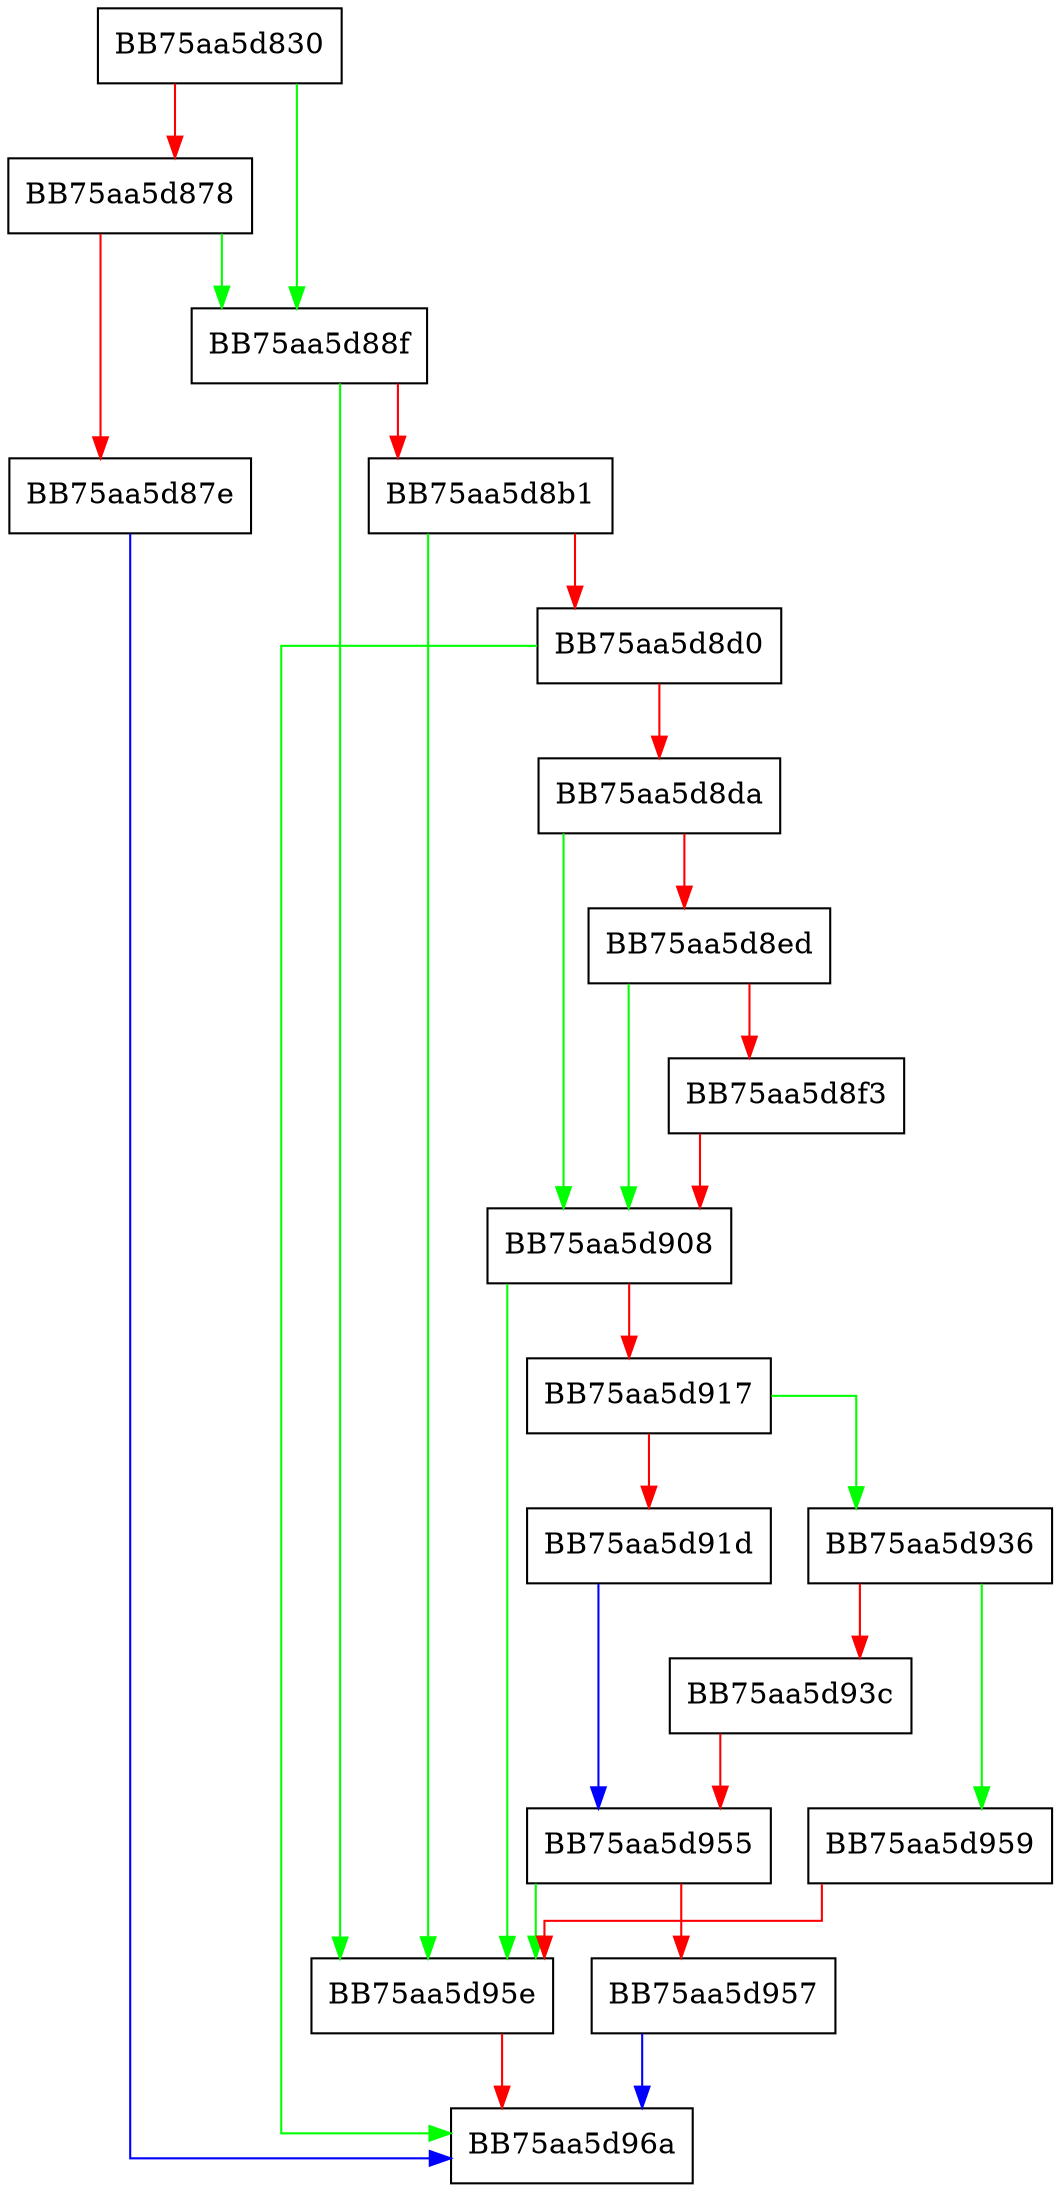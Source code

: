 digraph rarsfx_unpack {
  node [shape="box"];
  graph [splines=ortho];
  BB75aa5d830 -> BB75aa5d88f [color="green"];
  BB75aa5d830 -> BB75aa5d878 [color="red"];
  BB75aa5d878 -> BB75aa5d88f [color="green"];
  BB75aa5d878 -> BB75aa5d87e [color="red"];
  BB75aa5d87e -> BB75aa5d96a [color="blue"];
  BB75aa5d88f -> BB75aa5d95e [color="green"];
  BB75aa5d88f -> BB75aa5d8b1 [color="red"];
  BB75aa5d8b1 -> BB75aa5d95e [color="green"];
  BB75aa5d8b1 -> BB75aa5d8d0 [color="red"];
  BB75aa5d8d0 -> BB75aa5d96a [color="green"];
  BB75aa5d8d0 -> BB75aa5d8da [color="red"];
  BB75aa5d8da -> BB75aa5d908 [color="green"];
  BB75aa5d8da -> BB75aa5d8ed [color="red"];
  BB75aa5d8ed -> BB75aa5d908 [color="green"];
  BB75aa5d8ed -> BB75aa5d8f3 [color="red"];
  BB75aa5d8f3 -> BB75aa5d908 [color="red"];
  BB75aa5d908 -> BB75aa5d95e [color="green"];
  BB75aa5d908 -> BB75aa5d917 [color="red"];
  BB75aa5d917 -> BB75aa5d936 [color="green"];
  BB75aa5d917 -> BB75aa5d91d [color="red"];
  BB75aa5d91d -> BB75aa5d955 [color="blue"];
  BB75aa5d936 -> BB75aa5d959 [color="green"];
  BB75aa5d936 -> BB75aa5d93c [color="red"];
  BB75aa5d93c -> BB75aa5d955 [color="red"];
  BB75aa5d955 -> BB75aa5d95e [color="green"];
  BB75aa5d955 -> BB75aa5d957 [color="red"];
  BB75aa5d957 -> BB75aa5d96a [color="blue"];
  BB75aa5d959 -> BB75aa5d95e [color="red"];
  BB75aa5d95e -> BB75aa5d96a [color="red"];
}